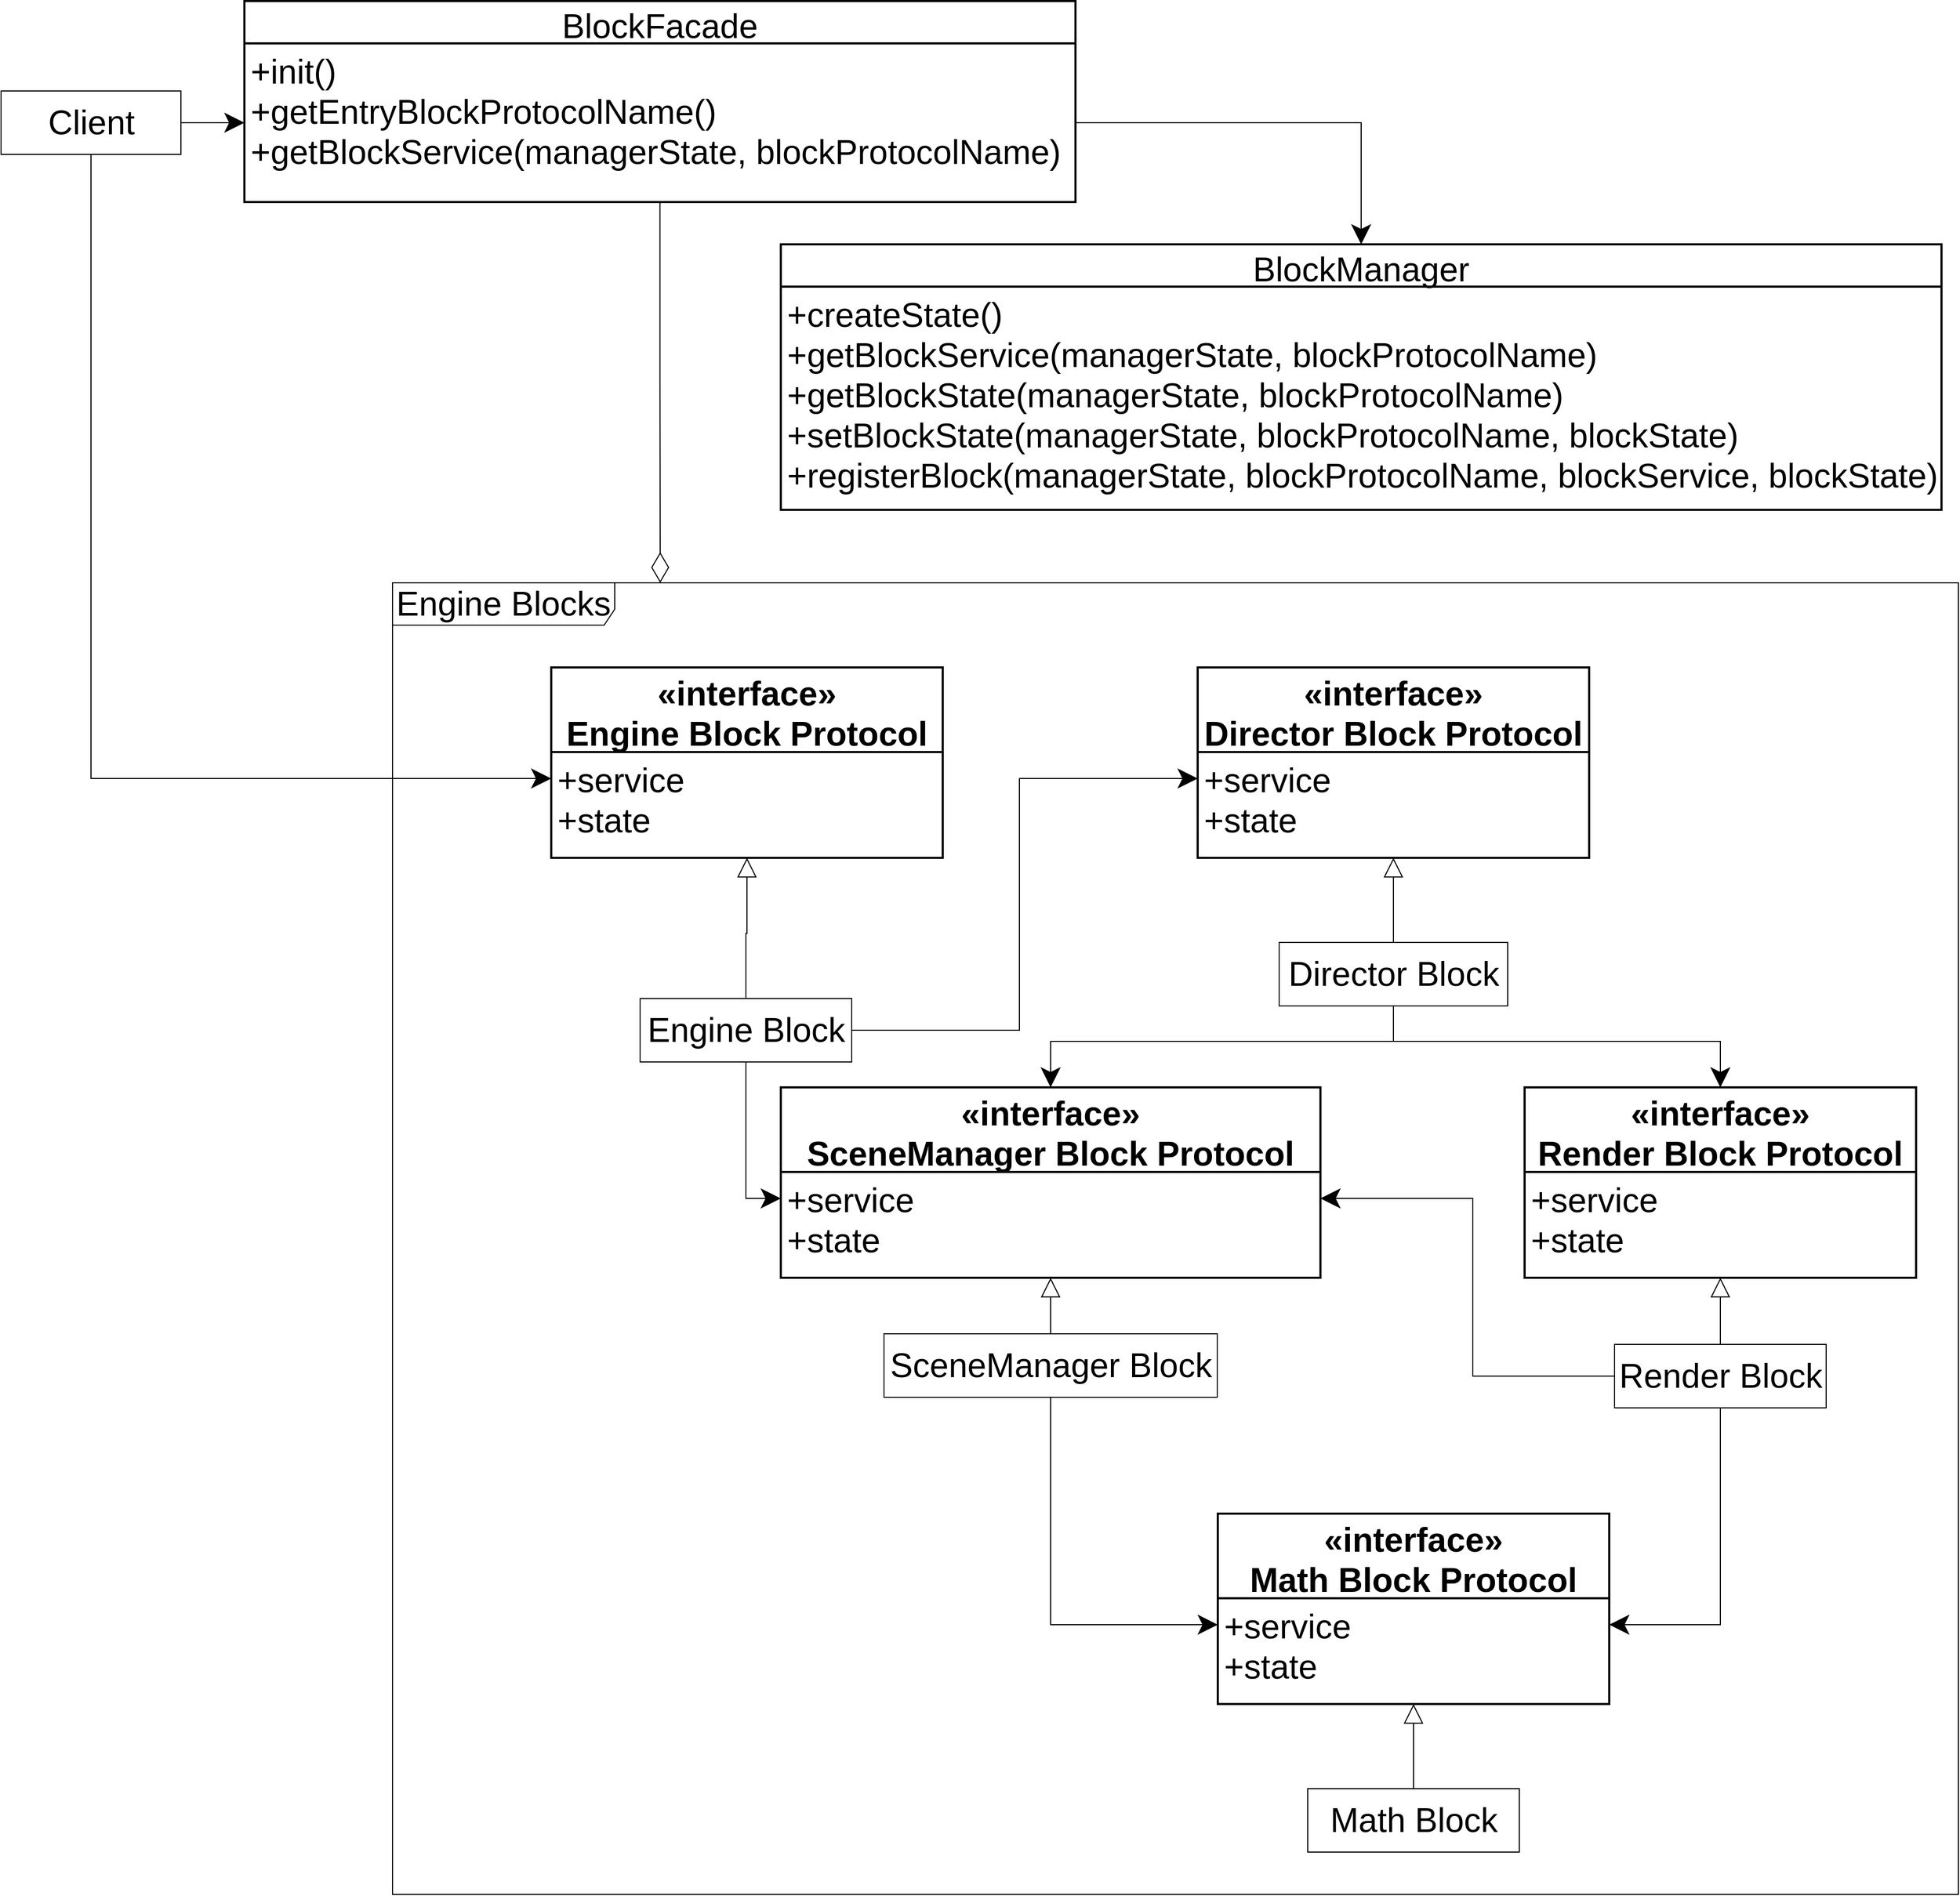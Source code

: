 <mxfile version="14.6.13" type="device"><diagram id="_nywk-HueDYWiFCjRjqK" name="第 1 页"><mxGraphModel dx="2128" dy="3299" grid="1" gridSize="10" guides="1" tooltips="1" connect="1" arrows="1" fold="1" page="1" pageScale="1" pageWidth="827" pageHeight="1169" math="0" shadow="0"><root><mxCell id="0"/><mxCell id="1" parent="0"/><mxCell id="obZDhRjXa5IsKzWZeU6c-23" value="&lt;font style=&quot;font-size: 32px&quot;&gt;Engine Blocks&lt;/font&gt;" style="shape=umlFrame;whiteSpace=wrap;html=1;width=210;height=40;fontSize=32;" vertex="1" parent="1"><mxGeometry x="1260" y="100" width="1480" height="1240" as="geometry"/></mxCell><mxCell id="obZDhRjXa5IsKzWZeU6c-24" style="edgeStyle=orthogonalEdgeStyle;rounded=0;orthogonalLoop=1;jettySize=auto;html=1;startSize=16;endSize=16;" edge="1" parent="1" source="obZDhRjXa5IsKzWZeU6c-26" target="obZDhRjXa5IsKzWZeU6c-58"><mxGeometry relative="1" as="geometry"/></mxCell><mxCell id="obZDhRjXa5IsKzWZeU6c-25" style="edgeStyle=orthogonalEdgeStyle;rounded=0;orthogonalLoop=1;jettySize=auto;html=1;entryX=0;entryY=0.25;entryDx=0;entryDy=0;endArrow=classic;endFill=1;startSize=16;endSize=16;exitX=0.5;exitY=1;exitDx=0;exitDy=0;" edge="1" parent="1" source="obZDhRjXa5IsKzWZeU6c-26" target="obZDhRjXa5IsKzWZeU6c-34"><mxGeometry relative="1" as="geometry"/></mxCell><mxCell id="obZDhRjXa5IsKzWZeU6c-26" value="Client" style="html=1;fontSize=32;" vertex="1" parent="1"><mxGeometry x="890" y="-365.0" width="170" height="60" as="geometry"/></mxCell><mxCell id="obZDhRjXa5IsKzWZeU6c-27" style="edgeStyle=orthogonalEdgeStyle;rounded=0;orthogonalLoop=1;jettySize=auto;html=1;entryX=0.5;entryY=1;entryDx=0;entryDy=0;endArrow=block;endFill=0;endSize=16;startSize=16;" edge="1" parent="1" source="obZDhRjXa5IsKzWZeU6c-30" target="obZDhRjXa5IsKzWZeU6c-34"><mxGeometry relative="1" as="geometry"><mxPoint x="1575" y="310.0" as="targetPoint"/></mxGeometry></mxCell><mxCell id="obZDhRjXa5IsKzWZeU6c-28" style="edgeStyle=orthogonalEdgeStyle;rounded=0;orthogonalLoop=1;jettySize=auto;html=1;entryX=0;entryY=0.25;entryDx=0;entryDy=0;fontSize=32;endArrow=classic;endFill=1;endSize=16;startSize=16;" edge="1" parent="1" source="obZDhRjXa5IsKzWZeU6c-30" target="obZDhRjXa5IsKzWZeU6c-40"><mxGeometry relative="1" as="geometry"/></mxCell><mxCell id="obZDhRjXa5IsKzWZeU6c-29" style="edgeStyle=orthogonalEdgeStyle;rounded=0;orthogonalLoop=1;jettySize=auto;html=1;entryX=0;entryY=0.25;entryDx=0;entryDy=0;fontSize=32;endArrow=classic;endFill=1;endSize=16;startSize=16;" edge="1" parent="1" source="obZDhRjXa5IsKzWZeU6c-30" target="obZDhRjXa5IsKzWZeU6c-45"><mxGeometry relative="1" as="geometry"/></mxCell><mxCell id="obZDhRjXa5IsKzWZeU6c-30" value="Engine Block" style="html=1;fontSize=32;" vertex="1" parent="1"><mxGeometry x="1494" y="493" width="200" height="60" as="geometry"/></mxCell><mxCell id="obZDhRjXa5IsKzWZeU6c-31" value="BlockManager" style="swimlane;childLayout=stackLayout;horizontal=1;startSize=40;horizontalStack=0;rounded=0;fontSize=32;fontStyle=0;strokeWidth=2;resizeParent=0;resizeLast=1;shadow=0;dashed=0;align=center;" vertex="1" parent="1"><mxGeometry x="1627" y="-220" width="1097" height="251" as="geometry"/></mxCell><mxCell id="obZDhRjXa5IsKzWZeU6c-32" value="+createState()&#10;+getBlockService(managerState, blockProtocolName)&#10;+getBlockState(managerState, blockProtocolName)&#10;+setBlockState(managerState, blockProtocolName, blockState)&#10;+registerBlock(managerState, blockProtocolName, blockService, blockState)" style="align=left;strokeColor=none;fillColor=none;spacingLeft=4;fontSize=32;verticalAlign=top;resizable=0;rotatable=0;part=1;" vertex="1" parent="obZDhRjXa5IsKzWZeU6c-31"><mxGeometry y="40" width="1097" height="211" as="geometry"/></mxCell><mxCell id="obZDhRjXa5IsKzWZeU6c-33" value="«interface»&#10;Engine Block Protocol" style="swimlane;childLayout=stackLayout;horizontal=1;startSize=80;horizontalStack=0;rounded=0;fontSize=32;fontStyle=1;strokeWidth=2;resizeParent=0;resizeLast=1;shadow=0;dashed=0;align=center;" vertex="1" parent="1"><mxGeometry x="1410" y="180" width="370" height="180" as="geometry"/></mxCell><mxCell id="obZDhRjXa5IsKzWZeU6c-34" value="+service&#10;+state" style="align=left;strokeColor=none;fillColor=none;spacingLeft=4;fontSize=32;verticalAlign=top;resizable=0;rotatable=0;part=1;" vertex="1" parent="obZDhRjXa5IsKzWZeU6c-33"><mxGeometry y="80" width="370" height="100" as="geometry"/></mxCell><mxCell id="obZDhRjXa5IsKzWZeU6c-35" style="edgeStyle=orthogonalEdgeStyle;rounded=0;orthogonalLoop=1;jettySize=auto;html=1;entryX=0.5;entryY=1;entryDx=0;entryDy=0;fontSize=32;endArrow=block;endFill=0;endSize=16;startSize=16;" edge="1" parent="1" source="obZDhRjXa5IsKzWZeU6c-38" target="obZDhRjXa5IsKzWZeU6c-40"><mxGeometry relative="1" as="geometry"/></mxCell><mxCell id="obZDhRjXa5IsKzWZeU6c-36" style="edgeStyle=orthogonalEdgeStyle;rounded=0;orthogonalLoop=1;jettySize=auto;html=1;fontSize=32;endArrow=classic;endFill=1;endSize=16;startSize=16;" edge="1" parent="1" source="obZDhRjXa5IsKzWZeU6c-38" target="obZDhRjXa5IsKzWZeU6c-44"><mxGeometry relative="1" as="geometry"/></mxCell><mxCell id="obZDhRjXa5IsKzWZeU6c-37" style="edgeStyle=orthogonalEdgeStyle;rounded=0;orthogonalLoop=1;jettySize=auto;html=1;fontSize=32;endArrow=classic;endFill=1;exitX=0.5;exitY=1;exitDx=0;exitDy=0;endSize=16;startSize=16;" edge="1" parent="1" source="obZDhRjXa5IsKzWZeU6c-38" target="obZDhRjXa5IsKzWZeU6c-50"><mxGeometry relative="1" as="geometry"/></mxCell><mxCell id="obZDhRjXa5IsKzWZeU6c-38" value="Director Block" style="html=1;fontSize=32;" vertex="1" parent="1"><mxGeometry x="2098" y="440" width="216" height="60" as="geometry"/></mxCell><mxCell id="obZDhRjXa5IsKzWZeU6c-39" value="«interface»&#10;Director Block Protocol" style="swimlane;childLayout=stackLayout;horizontal=1;startSize=80;horizontalStack=0;rounded=0;fontSize=32;fontStyle=1;strokeWidth=2;resizeParent=0;resizeLast=1;shadow=0;dashed=0;align=center;" vertex="1" parent="1"><mxGeometry x="2021" y="180" width="370" height="180" as="geometry"/></mxCell><mxCell id="obZDhRjXa5IsKzWZeU6c-40" value="+service&#10;+state" style="align=left;strokeColor=none;fillColor=none;spacingLeft=4;fontSize=32;verticalAlign=top;resizable=0;rotatable=0;part=1;" vertex="1" parent="obZDhRjXa5IsKzWZeU6c-39"><mxGeometry y="80" width="370" height="100" as="geometry"/></mxCell><mxCell id="obZDhRjXa5IsKzWZeU6c-41" style="edgeStyle=orthogonalEdgeStyle;rounded=0;orthogonalLoop=1;jettySize=auto;html=1;entryX=0.5;entryY=1;entryDx=0;entryDy=0;fontSize=32;endArrow=block;endFill=0;endSize=16;startSize=16;" edge="1" parent="1" source="obZDhRjXa5IsKzWZeU6c-43" target="obZDhRjXa5IsKzWZeU6c-45"><mxGeometry relative="1" as="geometry"/></mxCell><mxCell id="obZDhRjXa5IsKzWZeU6c-42" style="edgeStyle=orthogonalEdgeStyle;rounded=0;orthogonalLoop=1;jettySize=auto;html=1;entryX=0;entryY=0.25;entryDx=0;entryDy=0;fontSize=32;endArrow=classic;endFill=1;exitX=0.5;exitY=1;exitDx=0;exitDy=0;endSize=16;startSize=16;" edge="1" parent="1" source="obZDhRjXa5IsKzWZeU6c-43" target="obZDhRjXa5IsKzWZeU6c-55"><mxGeometry relative="1" as="geometry"/></mxCell><mxCell id="obZDhRjXa5IsKzWZeU6c-43" value="SceneManager Block" style="html=1;fontSize=32;" vertex="1" parent="1"><mxGeometry x="1724.5" y="810" width="315" height="60" as="geometry"/></mxCell><mxCell id="obZDhRjXa5IsKzWZeU6c-44" value="«interface»&#10;SceneManager Block Protocol" style="swimlane;childLayout=stackLayout;horizontal=1;startSize=80;horizontalStack=0;rounded=0;fontSize=32;fontStyle=1;strokeWidth=2;resizeParent=0;resizeLast=1;shadow=0;dashed=0;align=center;" vertex="1" parent="1"><mxGeometry x="1627" y="577" width="510" height="180" as="geometry"/></mxCell><mxCell id="obZDhRjXa5IsKzWZeU6c-45" value="+service&#10;+state" style="align=left;strokeColor=none;fillColor=none;spacingLeft=4;fontSize=32;verticalAlign=top;resizable=0;rotatable=0;part=1;" vertex="1" parent="obZDhRjXa5IsKzWZeU6c-44"><mxGeometry y="80" width="510" height="100" as="geometry"/></mxCell><mxCell id="obZDhRjXa5IsKzWZeU6c-46" style="edgeStyle=orthogonalEdgeStyle;rounded=0;orthogonalLoop=1;jettySize=auto;html=1;entryX=0.5;entryY=1;entryDx=0;entryDy=0;fontSize=32;endArrow=block;endFill=0;endSize=16;startSize=16;" edge="1" parent="1" source="obZDhRjXa5IsKzWZeU6c-49"><mxGeometry relative="1" as="geometry"><mxPoint x="2515" y="757" as="targetPoint"/></mxGeometry></mxCell><mxCell id="obZDhRjXa5IsKzWZeU6c-47" style="edgeStyle=orthogonalEdgeStyle;rounded=0;orthogonalLoop=1;jettySize=auto;html=1;entryX=1;entryY=0.25;entryDx=0;entryDy=0;fontSize=32;endArrow=classic;endFill=1;endSize=16;startSize=16;" edge="1" parent="1" source="obZDhRjXa5IsKzWZeU6c-49" target="obZDhRjXa5IsKzWZeU6c-45"><mxGeometry relative="1" as="geometry"/></mxCell><mxCell id="obZDhRjXa5IsKzWZeU6c-48" style="edgeStyle=orthogonalEdgeStyle;rounded=0;orthogonalLoop=1;jettySize=auto;html=1;entryX=1;entryY=0.25;entryDx=0;entryDy=0;fontSize=32;endArrow=classic;endFill=1;exitX=0.5;exitY=1;exitDx=0;exitDy=0;endSize=16;startSize=16;" edge="1" parent="1" source="obZDhRjXa5IsKzWZeU6c-49" target="obZDhRjXa5IsKzWZeU6c-55"><mxGeometry relative="1" as="geometry"/></mxCell><mxCell id="obZDhRjXa5IsKzWZeU6c-49" value="Render Block" style="html=1;fontSize=32;" vertex="1" parent="1"><mxGeometry x="2415" y="820" width="200" height="60" as="geometry"/></mxCell><mxCell id="obZDhRjXa5IsKzWZeU6c-50" value="«interface»&#10;Render Block Protocol" style="swimlane;childLayout=stackLayout;horizontal=1;startSize=80;horizontalStack=0;rounded=0;fontSize=32;fontStyle=1;strokeWidth=2;resizeParent=0;resizeLast=1;shadow=0;dashed=0;align=center;" vertex="1" parent="1"><mxGeometry x="2330" y="577" width="370" height="180" as="geometry"/></mxCell><mxCell id="obZDhRjXa5IsKzWZeU6c-51" value="+service&#10;+state" style="align=left;strokeColor=none;fillColor=none;spacingLeft=4;fontSize=32;verticalAlign=top;resizable=0;rotatable=0;part=1;" vertex="1" parent="obZDhRjXa5IsKzWZeU6c-50"><mxGeometry y="80" width="370" height="100" as="geometry"/></mxCell><mxCell id="obZDhRjXa5IsKzWZeU6c-52" style="edgeStyle=orthogonalEdgeStyle;rounded=0;orthogonalLoop=1;jettySize=auto;html=1;fontSize=32;endArrow=block;endFill=0;endSize=16;startSize=16;" edge="1" parent="1" source="obZDhRjXa5IsKzWZeU6c-53" target="obZDhRjXa5IsKzWZeU6c-55"><mxGeometry relative="1" as="geometry"/></mxCell><mxCell id="obZDhRjXa5IsKzWZeU6c-53" value="Math Block" style="html=1;fontSize=32;" vertex="1" parent="1"><mxGeometry x="2125" y="1240" width="200" height="60" as="geometry"/></mxCell><mxCell id="obZDhRjXa5IsKzWZeU6c-54" value="«interface»&#10;Math Block Protocol" style="swimlane;childLayout=stackLayout;horizontal=1;startSize=80;horizontalStack=0;rounded=0;fontSize=32;fontStyle=1;strokeWidth=2;resizeParent=0;resizeLast=1;shadow=0;dashed=0;align=center;" vertex="1" parent="1"><mxGeometry x="2040" y="980" width="370" height="180" as="geometry"/></mxCell><mxCell id="obZDhRjXa5IsKzWZeU6c-55" value="+service&#10;+state" style="align=left;strokeColor=none;fillColor=none;spacingLeft=4;fontSize=32;verticalAlign=top;resizable=0;rotatable=0;part=1;" vertex="1" parent="obZDhRjXa5IsKzWZeU6c-54"><mxGeometry y="80" width="370" height="100" as="geometry"/></mxCell><mxCell id="obZDhRjXa5IsKzWZeU6c-56" style="edgeStyle=orthogonalEdgeStyle;rounded=0;orthogonalLoop=1;jettySize=auto;html=1;exitX=1;exitY=0.5;exitDx=0;exitDy=0;endSize=16;startSize=16;" edge="1" parent="1" source="obZDhRjXa5IsKzWZeU6c-58" target="obZDhRjXa5IsKzWZeU6c-31"><mxGeometry relative="1" as="geometry"/></mxCell><mxCell id="obZDhRjXa5IsKzWZeU6c-57" value="BlockFacade" style="swimlane;childLayout=stackLayout;horizontal=1;startSize=40;horizontalStack=0;rounded=0;fontSize=32;fontStyle=0;strokeWidth=2;resizeParent=0;resizeLast=1;shadow=0;dashed=0;align=center;" vertex="1" parent="1"><mxGeometry x="1120" y="-450" width="785.5" height="190" as="geometry"/></mxCell><mxCell id="obZDhRjXa5IsKzWZeU6c-58" value="+init()&#10;+getEntryBlockProtocolName()&#10;+getBlockService(managerState, blockProtocolName)&#10;" style="align=left;strokeColor=none;fillColor=none;spacingLeft=4;fontSize=32;verticalAlign=top;resizable=0;rotatable=0;part=1;" vertex="1" parent="obZDhRjXa5IsKzWZeU6c-57"><mxGeometry y="40" width="785.5" height="150" as="geometry"/></mxCell><mxCell id="obZDhRjXa5IsKzWZeU6c-59" style="edgeStyle=orthogonalEdgeStyle;rounded=0;orthogonalLoop=1;jettySize=auto;html=1;endSize=26;startSize=16;endArrow=diamondThin;endFill=0;" edge="1" parent="1" source="obZDhRjXa5IsKzWZeU6c-58"><mxGeometry relative="1" as="geometry"><mxPoint x="1513" y="100" as="targetPoint"/></mxGeometry></mxCell></root></mxGraphModel></diagram></mxfile>